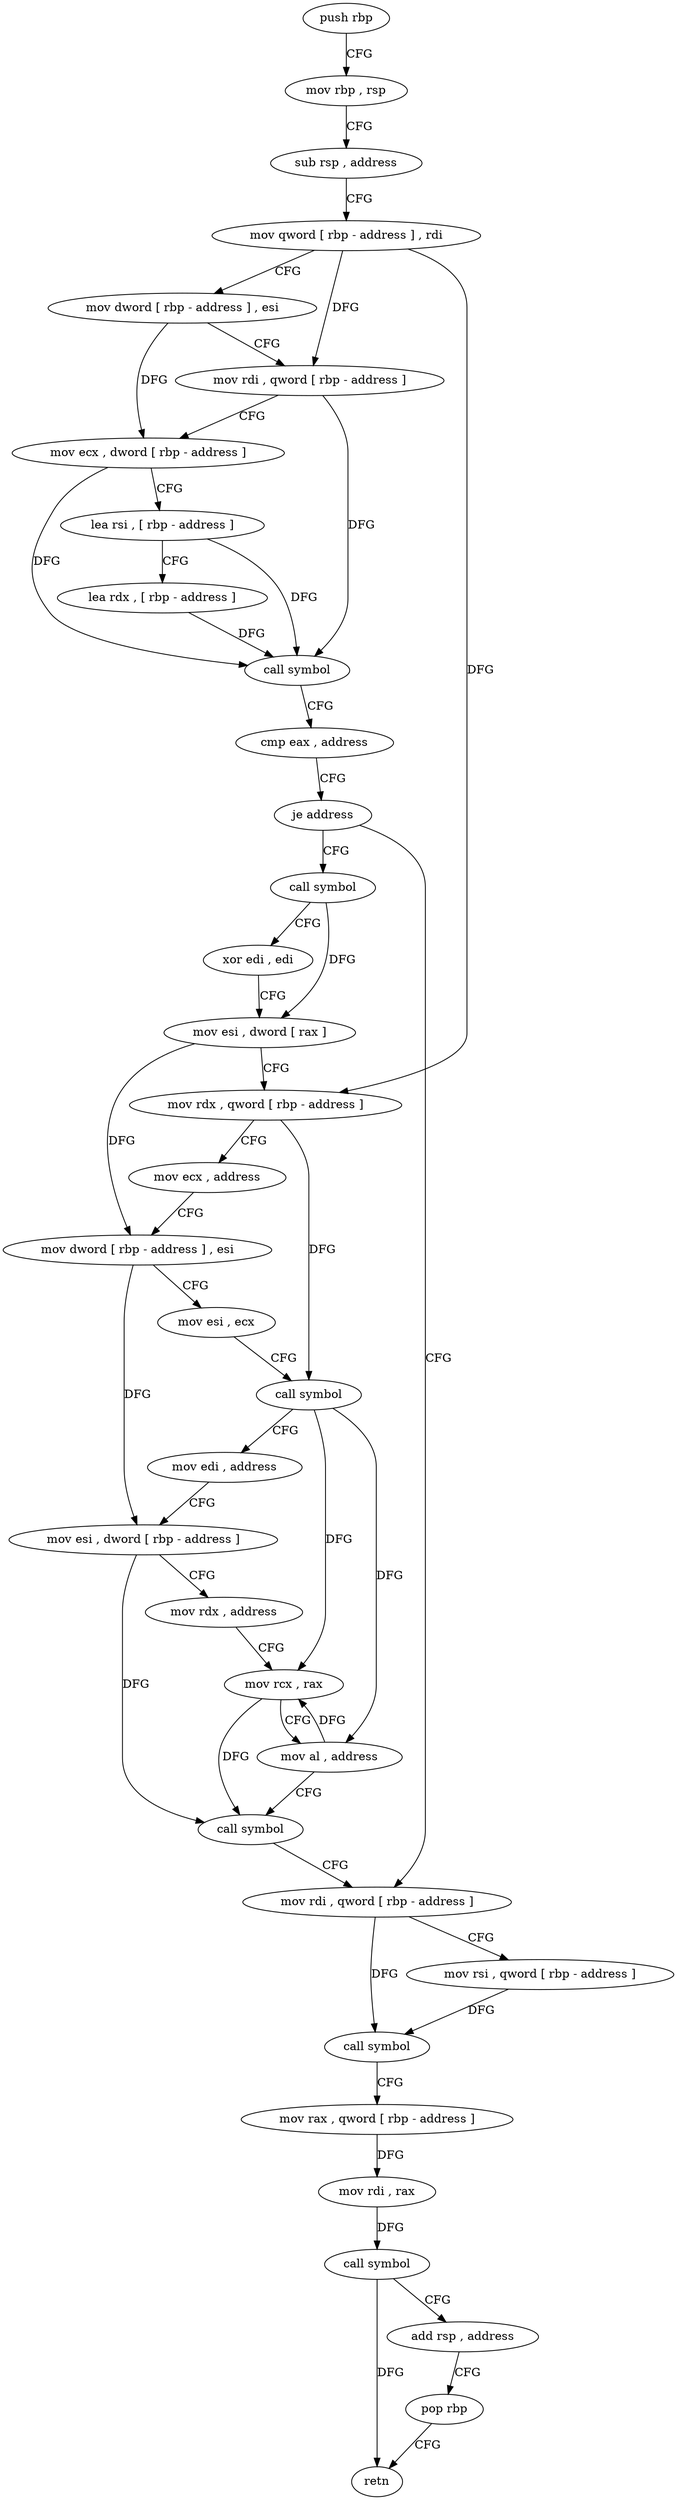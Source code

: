 digraph "func" {
"4201088" [label = "push rbp" ]
"4201089" [label = "mov rbp , rsp" ]
"4201092" [label = "sub rsp , address" ]
"4201096" [label = "mov qword [ rbp - address ] , rdi" ]
"4201100" [label = "mov dword [ rbp - address ] , esi" ]
"4201103" [label = "mov rdi , qword [ rbp - address ]" ]
"4201107" [label = "mov ecx , dword [ rbp - address ]" ]
"4201110" [label = "lea rsi , [ rbp - address ]" ]
"4201114" [label = "lea rdx , [ rbp - address ]" ]
"4201118" [label = "call symbol" ]
"4201123" [label = "cmp eax , address" ]
"4201126" [label = "je address" ]
"4201188" [label = "mov rdi , qword [ rbp - address ]" ]
"4201132" [label = "call symbol" ]
"4201192" [label = "mov rsi , qword [ rbp - address ]" ]
"4201196" [label = "call symbol" ]
"4201201" [label = "mov rax , qword [ rbp - address ]" ]
"4201205" [label = "mov rdi , rax" ]
"4201208" [label = "call symbol" ]
"4201213" [label = "add rsp , address" ]
"4201217" [label = "pop rbp" ]
"4201218" [label = "retn" ]
"4201137" [label = "xor edi , edi" ]
"4201139" [label = "mov esi , dword [ rax ]" ]
"4201141" [label = "mov rdx , qword [ rbp - address ]" ]
"4201145" [label = "mov ecx , address" ]
"4201150" [label = "mov dword [ rbp - address ] , esi" ]
"4201153" [label = "mov esi , ecx" ]
"4201155" [label = "call symbol" ]
"4201160" [label = "mov edi , address" ]
"4201165" [label = "mov esi , dword [ rbp - address ]" ]
"4201168" [label = "mov rdx , address" ]
"4201178" [label = "mov rcx , rax" ]
"4201181" [label = "mov al , address" ]
"4201183" [label = "call symbol" ]
"4201088" -> "4201089" [ label = "CFG" ]
"4201089" -> "4201092" [ label = "CFG" ]
"4201092" -> "4201096" [ label = "CFG" ]
"4201096" -> "4201100" [ label = "CFG" ]
"4201096" -> "4201103" [ label = "DFG" ]
"4201096" -> "4201141" [ label = "DFG" ]
"4201100" -> "4201103" [ label = "CFG" ]
"4201100" -> "4201107" [ label = "DFG" ]
"4201103" -> "4201107" [ label = "CFG" ]
"4201103" -> "4201118" [ label = "DFG" ]
"4201107" -> "4201110" [ label = "CFG" ]
"4201107" -> "4201118" [ label = "DFG" ]
"4201110" -> "4201114" [ label = "CFG" ]
"4201110" -> "4201118" [ label = "DFG" ]
"4201114" -> "4201118" [ label = "DFG" ]
"4201118" -> "4201123" [ label = "CFG" ]
"4201123" -> "4201126" [ label = "CFG" ]
"4201126" -> "4201188" [ label = "CFG" ]
"4201126" -> "4201132" [ label = "CFG" ]
"4201188" -> "4201192" [ label = "CFG" ]
"4201188" -> "4201196" [ label = "DFG" ]
"4201132" -> "4201137" [ label = "CFG" ]
"4201132" -> "4201139" [ label = "DFG" ]
"4201192" -> "4201196" [ label = "DFG" ]
"4201196" -> "4201201" [ label = "CFG" ]
"4201201" -> "4201205" [ label = "DFG" ]
"4201205" -> "4201208" [ label = "DFG" ]
"4201208" -> "4201213" [ label = "CFG" ]
"4201208" -> "4201218" [ label = "DFG" ]
"4201213" -> "4201217" [ label = "CFG" ]
"4201217" -> "4201218" [ label = "CFG" ]
"4201137" -> "4201139" [ label = "CFG" ]
"4201139" -> "4201141" [ label = "CFG" ]
"4201139" -> "4201150" [ label = "DFG" ]
"4201141" -> "4201145" [ label = "CFG" ]
"4201141" -> "4201155" [ label = "DFG" ]
"4201145" -> "4201150" [ label = "CFG" ]
"4201150" -> "4201153" [ label = "CFG" ]
"4201150" -> "4201165" [ label = "DFG" ]
"4201153" -> "4201155" [ label = "CFG" ]
"4201155" -> "4201160" [ label = "CFG" ]
"4201155" -> "4201178" [ label = "DFG" ]
"4201155" -> "4201181" [ label = "DFG" ]
"4201160" -> "4201165" [ label = "CFG" ]
"4201165" -> "4201168" [ label = "CFG" ]
"4201165" -> "4201183" [ label = "DFG" ]
"4201168" -> "4201178" [ label = "CFG" ]
"4201178" -> "4201181" [ label = "CFG" ]
"4201178" -> "4201183" [ label = "DFG" ]
"4201181" -> "4201183" [ label = "CFG" ]
"4201181" -> "4201178" [ label = "DFG" ]
"4201183" -> "4201188" [ label = "CFG" ]
}
